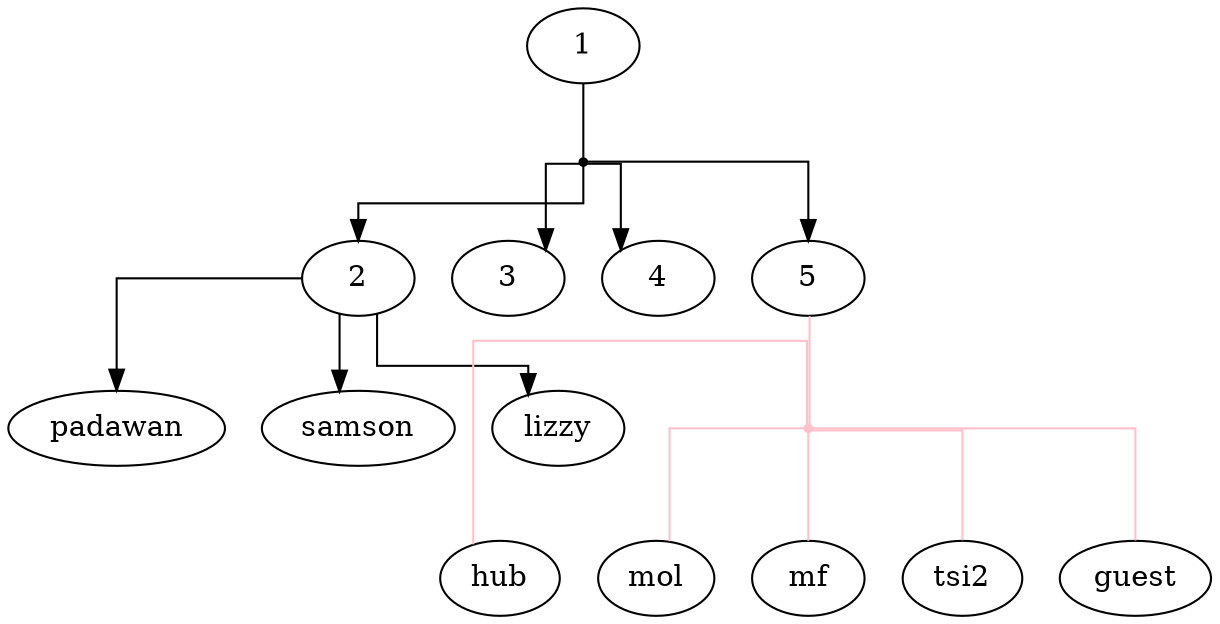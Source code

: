 digraph G{
graph [splines=ortho, concentrate=true, id="test_fa",overlap=false]
1[id="\N"];
2[id="\N"];
3[id="\N"];
4[id="\N"];
5[id="\N"];
hub[id="\N"];
mol[id="\N"];
mf[id="\N"];
tsi2[id="\N"];
guest[id="\N"];

11[shape="point",visible="false"];
55[shape="point",visible="false", color="pink"];

1 -> 11[dir=none,id="1_to_\H"];
11 -> {2,3,4,5}[id="1_to_\H"];

5 -> 55 [dir=none,id="5_to_\H", color="pink"];
55 -> {hub,mol,mf,tsi2,guest}[dir=none,id="5_to_\H", color="pink"];

padawan[id="padawan"]; samson[id="samson"]; lizzy[id="lizzy"];
2 -> {padawan,samson,lizzy}[id="\T_to_\H", splines=ortho,concentrate=true,overlap=false];
}